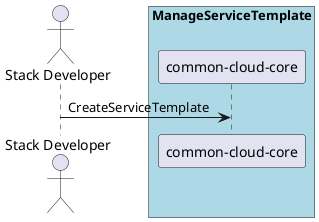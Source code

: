 @startuml
Actor "Stack Developer" as A

box "ManageServiceTemplate" #lightblue
participant "common-cloud-core" as S
A -> S : CreateServiceTemplate
end box

@enduml
